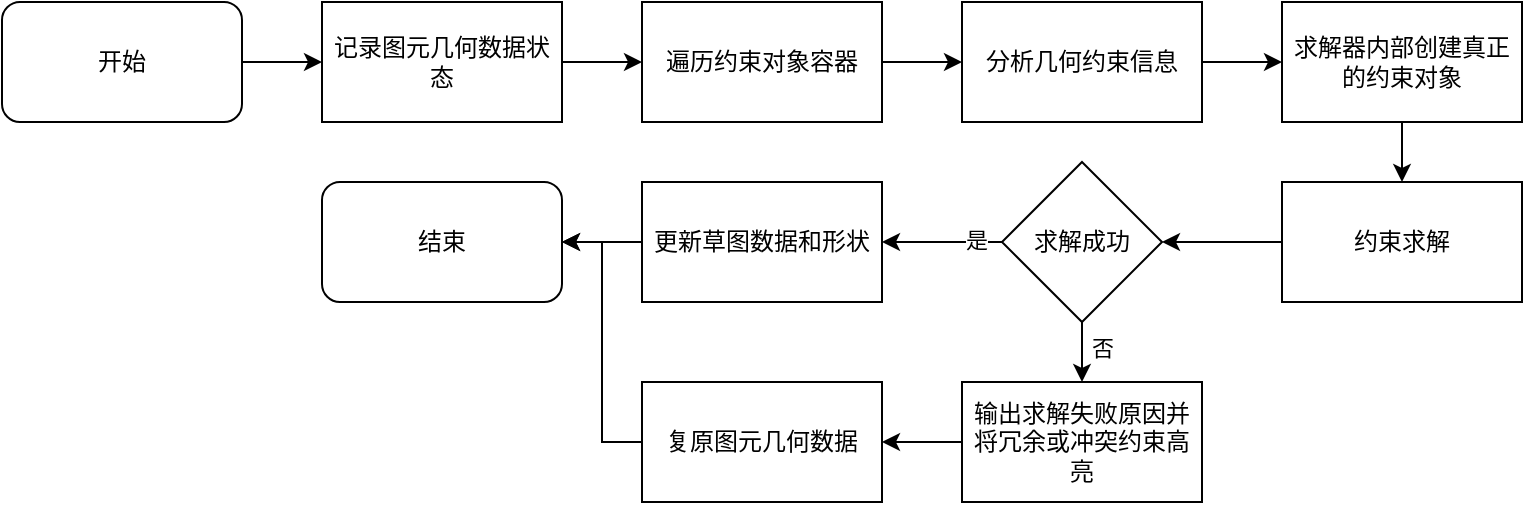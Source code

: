 <mxfile version="22.0.8" type="github">
  <diagram name="第 1 页" id="bxewLr1ukeph8XzEij-5">
    <mxGraphModel dx="1748" dy="443" grid="1" gridSize="10" guides="1" tooltips="1" connect="1" arrows="1" fold="1" page="1" pageScale="1" pageWidth="827" pageHeight="1169" math="0" shadow="0">
      <root>
        <mxCell id="0" />
        <mxCell id="1" parent="0" />
        <mxCell id="4EgMG-mmO183kIPFzI5s-26" style="edgeStyle=orthogonalEdgeStyle;rounded=0;orthogonalLoop=1;jettySize=auto;html=1;entryX=0;entryY=0.5;entryDx=0;entryDy=0;" edge="1" parent="1" source="4EgMG-mmO183kIPFzI5s-1" target="4EgMG-mmO183kIPFzI5s-25">
          <mxGeometry relative="1" as="geometry" />
        </mxCell>
        <mxCell id="4EgMG-mmO183kIPFzI5s-1" value="开始" style="rounded=1;whiteSpace=wrap;html=1;" vertex="1" parent="1">
          <mxGeometry x="-120" y="150" width="120" height="60" as="geometry" />
        </mxCell>
        <mxCell id="4EgMG-mmO183kIPFzI5s-10" style="edgeStyle=orthogonalEdgeStyle;rounded=0;orthogonalLoop=1;jettySize=auto;html=1;entryX=0;entryY=0.5;entryDx=0;entryDy=0;" edge="1" parent="1" source="4EgMG-mmO183kIPFzI5s-2" target="4EgMG-mmO183kIPFzI5s-3">
          <mxGeometry relative="1" as="geometry" />
        </mxCell>
        <mxCell id="4EgMG-mmO183kIPFzI5s-2" value="遍历约束对象容器" style="rounded=0;whiteSpace=wrap;html=1;" vertex="1" parent="1">
          <mxGeometry x="200" y="150" width="120" height="60" as="geometry" />
        </mxCell>
        <mxCell id="4EgMG-mmO183kIPFzI5s-11" style="edgeStyle=orthogonalEdgeStyle;rounded=0;orthogonalLoop=1;jettySize=auto;html=1;entryX=0;entryY=0.5;entryDx=0;entryDy=0;" edge="1" parent="1" source="4EgMG-mmO183kIPFzI5s-3" target="4EgMG-mmO183kIPFzI5s-4">
          <mxGeometry relative="1" as="geometry" />
        </mxCell>
        <mxCell id="4EgMG-mmO183kIPFzI5s-3" value="分析几何约束信息" style="rounded=0;whiteSpace=wrap;html=1;" vertex="1" parent="1">
          <mxGeometry x="360" y="150" width="120" height="60" as="geometry" />
        </mxCell>
        <mxCell id="4EgMG-mmO183kIPFzI5s-12" style="edgeStyle=orthogonalEdgeStyle;rounded=0;orthogonalLoop=1;jettySize=auto;html=1;exitX=0.5;exitY=1;exitDx=0;exitDy=0;entryX=0.5;entryY=0;entryDx=0;entryDy=0;" edge="1" parent="1" source="4EgMG-mmO183kIPFzI5s-4" target="4EgMG-mmO183kIPFzI5s-5">
          <mxGeometry relative="1" as="geometry" />
        </mxCell>
        <mxCell id="4EgMG-mmO183kIPFzI5s-4" value="求解器内部创建真正的约束对象" style="rounded=0;whiteSpace=wrap;html=1;" vertex="1" parent="1">
          <mxGeometry x="520" y="150" width="120" height="60" as="geometry" />
        </mxCell>
        <mxCell id="4EgMG-mmO183kIPFzI5s-13" style="edgeStyle=orthogonalEdgeStyle;rounded=0;orthogonalLoop=1;jettySize=auto;html=1;entryX=1;entryY=0.5;entryDx=0;entryDy=0;" edge="1" parent="1" source="4EgMG-mmO183kIPFzI5s-5" target="4EgMG-mmO183kIPFzI5s-6">
          <mxGeometry relative="1" as="geometry" />
        </mxCell>
        <mxCell id="4EgMG-mmO183kIPFzI5s-5" value="约束求解" style="rounded=0;whiteSpace=wrap;html=1;" vertex="1" parent="1">
          <mxGeometry x="520" y="240" width="120" height="60" as="geometry" />
        </mxCell>
        <mxCell id="4EgMG-mmO183kIPFzI5s-14" style="edgeStyle=orthogonalEdgeStyle;rounded=0;orthogonalLoop=1;jettySize=auto;html=1;entryX=1;entryY=0.5;entryDx=0;entryDy=0;" edge="1" parent="1" source="4EgMG-mmO183kIPFzI5s-6" target="4EgMG-mmO183kIPFzI5s-7">
          <mxGeometry relative="1" as="geometry" />
        </mxCell>
        <mxCell id="4EgMG-mmO183kIPFzI5s-19" value="是" style="edgeLabel;html=1;align=center;verticalAlign=middle;resizable=0;points=[];" vertex="1" connectable="0" parent="4EgMG-mmO183kIPFzI5s-14">
          <mxGeometry x="-0.567" y="-1" relative="1" as="geometry">
            <mxPoint as="offset" />
          </mxGeometry>
        </mxCell>
        <mxCell id="4EgMG-mmO183kIPFzI5s-15" style="edgeStyle=orthogonalEdgeStyle;rounded=0;orthogonalLoop=1;jettySize=auto;html=1;exitX=0.5;exitY=1;exitDx=0;exitDy=0;entryX=0.5;entryY=0;entryDx=0;entryDy=0;" edge="1" parent="1" source="4EgMG-mmO183kIPFzI5s-6" target="4EgMG-mmO183kIPFzI5s-8">
          <mxGeometry relative="1" as="geometry" />
        </mxCell>
        <mxCell id="4EgMG-mmO183kIPFzI5s-20" value="否" style="edgeLabel;html=1;align=center;verticalAlign=middle;resizable=0;points=[];" vertex="1" connectable="0" parent="4EgMG-mmO183kIPFzI5s-15">
          <mxGeometry x="-0.5" y="1" relative="1" as="geometry">
            <mxPoint x="9" y="5" as="offset" />
          </mxGeometry>
        </mxCell>
        <mxCell id="4EgMG-mmO183kIPFzI5s-6" value="求解成功" style="rhombus;whiteSpace=wrap;html=1;" vertex="1" parent="1">
          <mxGeometry x="380" y="230" width="80" height="80" as="geometry" />
        </mxCell>
        <mxCell id="4EgMG-mmO183kIPFzI5s-18" style="edgeStyle=orthogonalEdgeStyle;rounded=0;orthogonalLoop=1;jettySize=auto;html=1;" edge="1" parent="1" source="4EgMG-mmO183kIPFzI5s-7" target="4EgMG-mmO183kIPFzI5s-17">
          <mxGeometry relative="1" as="geometry" />
        </mxCell>
        <mxCell id="4EgMG-mmO183kIPFzI5s-7" value="更新草图数据和形状" style="rounded=0;whiteSpace=wrap;html=1;" vertex="1" parent="1">
          <mxGeometry x="200" y="240" width="120" height="60" as="geometry" />
        </mxCell>
        <mxCell id="4EgMG-mmO183kIPFzI5s-23" style="edgeStyle=orthogonalEdgeStyle;rounded=0;orthogonalLoop=1;jettySize=auto;html=1;" edge="1" parent="1" source="4EgMG-mmO183kIPFzI5s-8" target="4EgMG-mmO183kIPFzI5s-21">
          <mxGeometry relative="1" as="geometry" />
        </mxCell>
        <mxCell id="4EgMG-mmO183kIPFzI5s-8" value="输出求解失败原因并将冗余或冲突约束高亮" style="rounded=0;whiteSpace=wrap;html=1;" vertex="1" parent="1">
          <mxGeometry x="360" y="340" width="120" height="60" as="geometry" />
        </mxCell>
        <mxCell id="4EgMG-mmO183kIPFzI5s-17" value="结束" style="rounded=1;whiteSpace=wrap;html=1;" vertex="1" parent="1">
          <mxGeometry x="40" y="240" width="120" height="60" as="geometry" />
        </mxCell>
        <mxCell id="4EgMG-mmO183kIPFzI5s-24" style="edgeStyle=orthogonalEdgeStyle;rounded=0;orthogonalLoop=1;jettySize=auto;html=1;entryX=1;entryY=0.5;entryDx=0;entryDy=0;" edge="1" parent="1" source="4EgMG-mmO183kIPFzI5s-21" target="4EgMG-mmO183kIPFzI5s-17">
          <mxGeometry relative="1" as="geometry" />
        </mxCell>
        <mxCell id="4EgMG-mmO183kIPFzI5s-21" value="复原图元几何数据" style="rounded=0;whiteSpace=wrap;html=1;" vertex="1" parent="1">
          <mxGeometry x="200" y="340" width="120" height="60" as="geometry" />
        </mxCell>
        <mxCell id="4EgMG-mmO183kIPFzI5s-27" style="edgeStyle=orthogonalEdgeStyle;rounded=0;orthogonalLoop=1;jettySize=auto;html=1;entryX=0;entryY=0.5;entryDx=0;entryDy=0;" edge="1" parent="1" source="4EgMG-mmO183kIPFzI5s-25" target="4EgMG-mmO183kIPFzI5s-2">
          <mxGeometry relative="1" as="geometry" />
        </mxCell>
        <mxCell id="4EgMG-mmO183kIPFzI5s-25" value="记录图元几何数据状态" style="rounded=0;whiteSpace=wrap;html=1;" vertex="1" parent="1">
          <mxGeometry x="40" y="150" width="120" height="60" as="geometry" />
        </mxCell>
      </root>
    </mxGraphModel>
  </diagram>
</mxfile>
